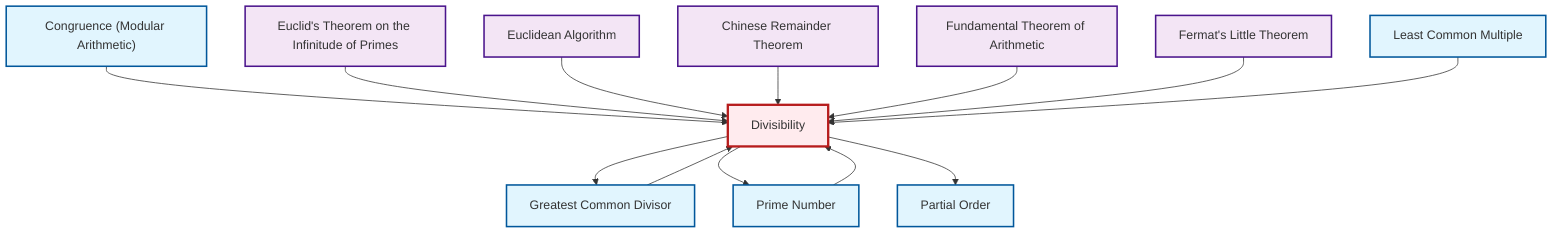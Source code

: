 graph TD
    classDef definition fill:#e1f5fe,stroke:#01579b,stroke-width:2px
    classDef theorem fill:#f3e5f5,stroke:#4a148c,stroke-width:2px
    classDef axiom fill:#fff3e0,stroke:#e65100,stroke-width:2px
    classDef example fill:#e8f5e9,stroke:#1b5e20,stroke-width:2px
    classDef current fill:#ffebee,stroke:#b71c1c,stroke-width:3px
    def-partial-order["Partial Order"]:::definition
    thm-fermat-little["Fermat's Little Theorem"]:::theorem
    def-lcm["Least Common Multiple"]:::definition
    def-divisibility["Divisibility"]:::definition
    def-prime["Prime Number"]:::definition
    def-congruence["Congruence (Modular Arithmetic)"]:::definition
    def-gcd["Greatest Common Divisor"]:::definition
    thm-chinese-remainder["Chinese Remainder Theorem"]:::theorem
    thm-fundamental-arithmetic["Fundamental Theorem of Arithmetic"]:::theorem
    thm-euclid-infinitude-primes["Euclid's Theorem on the Infinitude of Primes"]:::theorem
    thm-euclidean-algorithm["Euclidean Algorithm"]:::theorem
    def-gcd --> def-divisibility
    def-prime --> def-divisibility
    def-congruence --> def-divisibility
    thm-euclid-infinitude-primes --> def-divisibility
    def-divisibility --> def-gcd
    thm-euclidean-algorithm --> def-divisibility
    thm-chinese-remainder --> def-divisibility
    thm-fundamental-arithmetic --> def-divisibility
    thm-fermat-little --> def-divisibility
    def-divisibility --> def-prime
    def-divisibility --> def-partial-order
    def-lcm --> def-divisibility
    class def-divisibility current